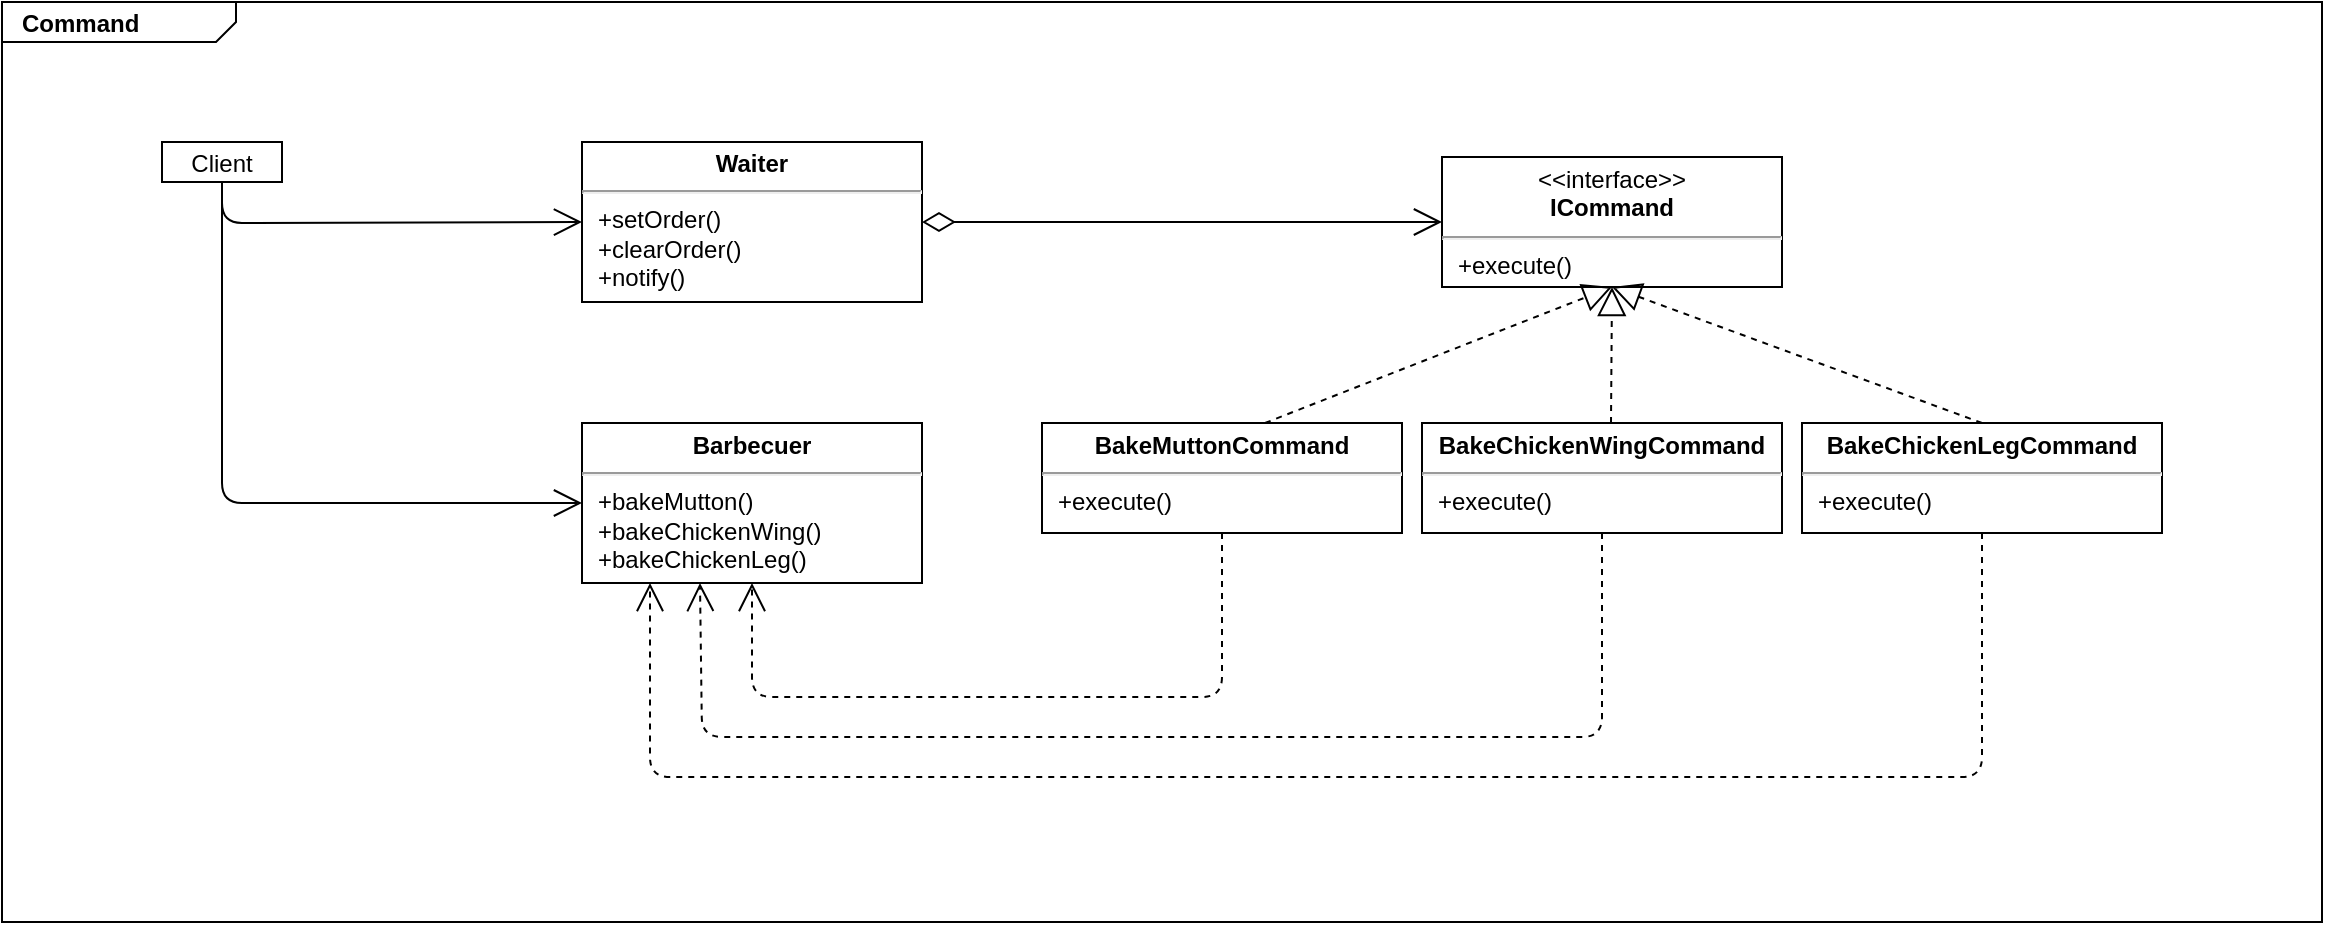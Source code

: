 <mxfile version="12.3.1" type="device" pages="1"><diagram name="Page-1" id="929967ad-93f9-6ef4-fab6-5d389245f69c"><mxGraphModel dx="1422" dy="751" grid="1" gridSize="10" guides="1" tooltips="1" connect="1" arrows="1" fold="1" page="1" pageScale="1.5" pageWidth="827" pageHeight="583" background="none" math="0" shadow="0"><root><mxCell id="0" style=";html=1;"/><mxCell id="1" style=";html=1;" parent="0"/><mxCell id="1672d66443f91eb5-1" value="&lt;p style=&quot;margin: 0px ; margin-top: 4px ; margin-left: 10px ; text-align: left&quot;&gt;&lt;b&gt;Command&lt;/b&gt;&lt;/p&gt;" style="html=1;strokeWidth=1;shape=mxgraph.sysml.package;html=1;overflow=fill;whiteSpace=wrap;fillColor=none;gradientColor=none;fontSize=12;align=center;labelX=117.17;" parent="1" vertex="1"><mxGeometry x="50" y="70" width="1160" height="460" as="geometry"/></mxCell><mxCell id="XIxZ-qtUUfc86itc31Ho-1" value="&lt;p style=&quot;margin: 0px ; margin-top: 4px ; text-align: center&quot;&gt;&amp;lt;&amp;lt;interface&amp;gt;&amp;gt;&lt;br&gt;&lt;b&gt;ICommand&lt;/b&gt;&lt;/p&gt;&lt;hr&gt;&lt;p style=&quot;margin: 0px ; margin-left: 8px ; text-align: left&quot;&gt;+execute()&lt;/p&gt;" style="shape=rect;html=1;overflow=fill;whiteSpace=wrap;" parent="1" vertex="1"><mxGeometry x="770" y="147.5" width="170" height="65" as="geometry"/></mxCell><mxCell id="XIxZ-qtUUfc86itc31Ho-7" value="" style="endArrow=block;dashed=1;endFill=0;endSize=12;html=1;exitX=0.5;exitY=0;exitDx=0;exitDy=0;entryX=0.5;entryY=1;entryDx=0;entryDy=0;" parent="1" edge="1" target="XIxZ-qtUUfc86itc31Ho-1"><mxGeometry width="160" relative="1" as="geometry"><mxPoint x="681.5" y="280.5" as="sourcePoint"/><mxPoint x="759.5" y="230.5" as="targetPoint"/></mxGeometry></mxCell><mxCell id="XIxZ-qtUUfc86itc31Ho-8" value="" style="endArrow=block;dashed=1;endFill=0;endSize=12;html=1;exitX=0.5;exitY=0;exitDx=0;exitDy=0;entryX=0.5;entryY=1;entryDx=0;entryDy=0;" parent="1" edge="1" target="XIxZ-qtUUfc86itc31Ho-1"><mxGeometry width="160" relative="1" as="geometry"><mxPoint x="854.5" y="280.5" as="sourcePoint"/><mxPoint x="890" y="15.5" as="targetPoint"/></mxGeometry></mxCell><mxCell id="XIxZ-qtUUfc86itc31Ho-10" value="&lt;p style=&quot;margin: 0px ; margin-top: 4px ; text-align: center&quot;&gt;&lt;b&gt;Barbecuer&lt;/b&gt;&lt;/p&gt;&lt;hr&gt;&lt;p style=&quot;margin: 0px ; margin-left: 8px ; text-align: left&quot;&gt;&lt;span&gt;+bakeMutton()&lt;/span&gt;&lt;/p&gt;&lt;p style=&quot;margin: 0px ; margin-left: 8px ; text-align: left&quot;&gt;+bakeChickenWing()&lt;span&gt;&lt;br&gt;&lt;/span&gt;&lt;/p&gt;&lt;p style=&quot;margin: 0px ; margin-left: 8px ; text-align: left&quot;&gt;+bakeChickenLeg()&lt;br&gt;&lt;/p&gt;" style="shape=rect;html=1;overflow=fill;whiteSpace=wrap;" parent="1" vertex="1"><mxGeometry x="340" y="280.5" width="170" height="80" as="geometry"/></mxCell><mxCell id="XIxZ-qtUUfc86itc31Ho-24" value="" style="endArrow=open;endSize=12;dashed=1;html=1;exitX=0.5;exitY=1;exitDx=0;exitDy=0;entryX=0.5;entryY=1;entryDx=0;entryDy=0;" parent="1" target="XIxZ-qtUUfc86itc31Ho-10" edge="1" source="1RMLUlxMPg_idS1g-LUr-2"><mxGeometry x="0.528" y="-81" width="160" relative="1" as="geometry"><mxPoint x="1239" y="653" as="sourcePoint"/><mxPoint x="1239" y="357.5" as="targetPoint"/><Array as="points"><mxPoint x="660" y="417.5"/><mxPoint x="425" y="417.5"/></Array><mxPoint x="-71" y="80" as="offset"/></mxGeometry></mxCell><mxCell id="XIxZ-qtUUfc86itc31Ho-30" value="&lt;p style=&quot;margin: 0px ; margin-top: 4px ; text-align: center&quot;&gt;&lt;span&gt;Client&lt;/span&gt;&lt;br&gt;&lt;/p&gt;" style="shape=rect;html=1;overflow=fill;whiteSpace=wrap;" parent="1" vertex="1"><mxGeometry x="130" y="140" width="60" height="20" as="geometry"/></mxCell><mxCell id="XIxZ-qtUUfc86itc31Ho-32" value="" style="endArrow=open;endFill=1;endSize=12;html=1;entryX=0;entryY=0.5;entryDx=0;entryDy=0;exitX=0.5;exitY=1;exitDx=0;exitDy=0;" parent="1" source="XIxZ-qtUUfc86itc31Ho-30" target="1RMLUlxMPg_idS1g-LUr-9" edge="1"><mxGeometry width="160" relative="1" as="geometry"><mxPoint x="170" y="172.5" as="sourcePoint"/><mxPoint x="-60" y="232.5" as="targetPoint"/><Array as="points"><mxPoint x="160" y="180.5"/></Array></mxGeometry></mxCell><mxCell id="XIxZ-qtUUfc86itc31Ho-33" value="" style="endArrow=open;endFill=1;endSize=12;html=1;entryX=0;entryY=0.5;entryDx=0;entryDy=0;exitX=0.5;exitY=1;exitDx=0;exitDy=0;" parent="1" source="XIxZ-qtUUfc86itc31Ho-30" target="XIxZ-qtUUfc86itc31Ho-10" edge="1"><mxGeometry width="160" relative="1" as="geometry"><mxPoint x="170" y="172.5" as="sourcePoint"/><mxPoint x="-60" y="479" as="targetPoint"/><Array as="points"><mxPoint x="160" y="320.5"/></Array></mxGeometry></mxCell><mxCell id="1RMLUlxMPg_idS1g-LUr-1" value="&lt;p style=&quot;margin: 0px ; margin-top: 4px ; text-align: center&quot;&gt;&lt;b&gt;BakeChickenWingCommand&lt;/b&gt;&lt;/p&gt;&lt;hr&gt;&lt;p style=&quot;margin: 0px ; margin-left: 8px ; text-align: left&quot;&gt;&lt;span&gt;+execute()&lt;/span&gt;&lt;br&gt;&lt;/p&gt;" style="shape=rect;html=1;overflow=fill;whiteSpace=wrap;" vertex="1" parent="1"><mxGeometry x="760" y="280.5" width="180" height="55" as="geometry"/></mxCell><mxCell id="1RMLUlxMPg_idS1g-LUr-2" value="&lt;p style=&quot;margin: 0px ; margin-top: 4px ; text-align: center&quot;&gt;&lt;b&gt;BakeMuttonCommand&lt;/b&gt;&lt;/p&gt;&lt;hr&gt;&lt;p style=&quot;margin: 0px ; margin-left: 8px ; text-align: left&quot;&gt;&lt;span&gt;+execute()&lt;/span&gt;&lt;br&gt;&lt;/p&gt;" style="shape=rect;html=1;overflow=fill;whiteSpace=wrap;" vertex="1" parent="1"><mxGeometry x="570" y="280.5" width="180" height="55" as="geometry"/></mxCell><mxCell id="1RMLUlxMPg_idS1g-LUr-3" value="&lt;p style=&quot;margin: 0px ; margin-top: 4px ; text-align: center&quot;&gt;&lt;b&gt;BakeChickenLegCommand&lt;/b&gt;&lt;/p&gt;&lt;hr&gt;&lt;p style=&quot;margin: 0px ; margin-left: 8px ; text-align: left&quot;&gt;&lt;span&gt;+execute()&lt;/span&gt;&lt;br&gt;&lt;/p&gt;" style="shape=rect;html=1;overflow=fill;whiteSpace=wrap;" vertex="1" parent="1"><mxGeometry x="950" y="280.5" width="180" height="55" as="geometry"/></mxCell><mxCell id="1RMLUlxMPg_idS1g-LUr-5" value="" style="endArrow=block;dashed=1;endFill=0;endSize=12;html=1;exitX=0.5;exitY=0;exitDx=0;exitDy=0;entryX=0.5;entryY=1;entryDx=0;entryDy=0;" edge="1" parent="1" source="1RMLUlxMPg_idS1g-LUr-3" target="XIxZ-qtUUfc86itc31Ho-1"><mxGeometry width="160" relative="1" as="geometry"><mxPoint x="864.5" y="290.5" as="sourcePoint"/><mxPoint x="860" y="220.5" as="targetPoint"/><Array as="points"/></mxGeometry></mxCell><mxCell id="1RMLUlxMPg_idS1g-LUr-7" value="" style="endArrow=open;endSize=12;dashed=1;html=1;exitX=0.5;exitY=1;exitDx=0;exitDy=0;entryX=0.347;entryY=1;entryDx=0;entryDy=0;entryPerimeter=0;" edge="1" parent="1" source="1RMLUlxMPg_idS1g-LUr-1" target="XIxZ-qtUUfc86itc31Ho-10"><mxGeometry x="0.528" y="-81" width="160" relative="1" as="geometry"><mxPoint x="855" y="333.5" as="sourcePoint"/><mxPoint x="425" y="360.5" as="targetPoint"/><Array as="points"><mxPoint x="850" y="437.5"/><mxPoint x="740" y="437.5"/><mxPoint x="620" y="437.5"/><mxPoint x="400" y="437.5"/></Array><mxPoint x="-71" y="80" as="offset"/></mxGeometry></mxCell><mxCell id="1RMLUlxMPg_idS1g-LUr-8" value="" style="endArrow=open;endSize=12;dashed=1;html=1;exitX=0.5;exitY=1;exitDx=0;exitDy=0;entryX=0.2;entryY=1;entryDx=0;entryDy=0;entryPerimeter=0;" edge="1" parent="1" source="1RMLUlxMPg_idS1g-LUr-3" target="XIxZ-qtUUfc86itc31Ho-10"><mxGeometry x="0.528" y="-81" width="160" relative="1" as="geometry"><mxPoint x="1040" y="347.5" as="sourcePoint"/><mxPoint x="1180" y="492.5" as="targetPoint"/><Array as="points"><mxPoint x="1040" y="457.5"/><mxPoint x="374" y="457.5"/></Array><mxPoint x="-71" y="80" as="offset"/></mxGeometry></mxCell><mxCell id="1RMLUlxMPg_idS1g-LUr-9" value="&lt;p style=&quot;margin: 0px ; margin-top: 4px ; text-align: center&quot;&gt;&lt;b&gt;Waiter&lt;/b&gt;&lt;/p&gt;&lt;hr&gt;&lt;p style=&quot;margin: 0px ; margin-left: 8px ; text-align: left&quot;&gt;&lt;span&gt;+setOrder()&lt;/span&gt;&lt;/p&gt;&lt;p style=&quot;margin: 0px ; margin-left: 8px ; text-align: left&quot;&gt;+clearOrder()&lt;span&gt;&lt;br&gt;&lt;/span&gt;&lt;/p&gt;&lt;p style=&quot;margin: 0px ; margin-left: 8px ; text-align: left&quot;&gt;+notify()&lt;br&gt;&lt;/p&gt;" style="shape=rect;html=1;overflow=fill;whiteSpace=wrap;" vertex="1" parent="1"><mxGeometry x="340" y="140" width="170" height="80" as="geometry"/></mxCell><mxCell id="1RMLUlxMPg_idS1g-LUr-10" value="" style="endArrow=open;html=1;endSize=12;startArrow=diamondThin;startSize=14;startFill=0;edgeStyle=orthogonalEdgeStyle;exitX=1;exitY=0.5;exitDx=0;exitDy=0;entryX=0;entryY=0.5;entryDx=0;entryDy=0;" edge="1" parent="1" source="1RMLUlxMPg_idS1g-LUr-9" target="XIxZ-qtUUfc86itc31Ho-1"><mxGeometry relative="1" as="geometry"><mxPoint x="510" y="197.5" as="sourcePoint"/><mxPoint x="670" y="197.5" as="targetPoint"/></mxGeometry></mxCell><mxCell id="1RMLUlxMPg_idS1g-LUr-11" value="" style="resizable=0;html=1;align=left;verticalAlign=top;labelBackgroundColor=#ffffff;fontSize=10;" connectable="0" vertex="1" parent="1RMLUlxMPg_idS1g-LUr-10"><mxGeometry x="-1" relative="1" as="geometry"/></mxCell></root></mxGraphModel></diagram></mxfile>